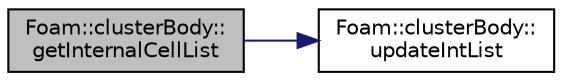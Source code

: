 digraph "Foam::clusterBody::getInternalCellList"
{
 // LATEX_PDF_SIZE
  edge [fontname="Helvetica",fontsize="10",labelfontname="Helvetica",labelfontsize="10"];
  node [fontname="Helvetica",fontsize="10",shape=record];
  rankdir="LR";
  Node1 [label="Foam::clusterBody::\lgetInternalCellList",height=0.2,width=0.4,color="black", fillcolor="grey75", style="filled", fontcolor="black",tooltip=" "];
  Node1 -> Node2 [color="midnightblue",fontsize="10",style="solid",fontname="Helvetica"];
  Node2 [label="Foam::clusterBody::\lupdateIntList",height=0.2,width=0.4,color="black", fillcolor="white", style="filled",URL="$classFoam_1_1clusterBody.html#aaffbab47c8ec04f8dab6867fdcf79a54",tooltip=" "];
}

